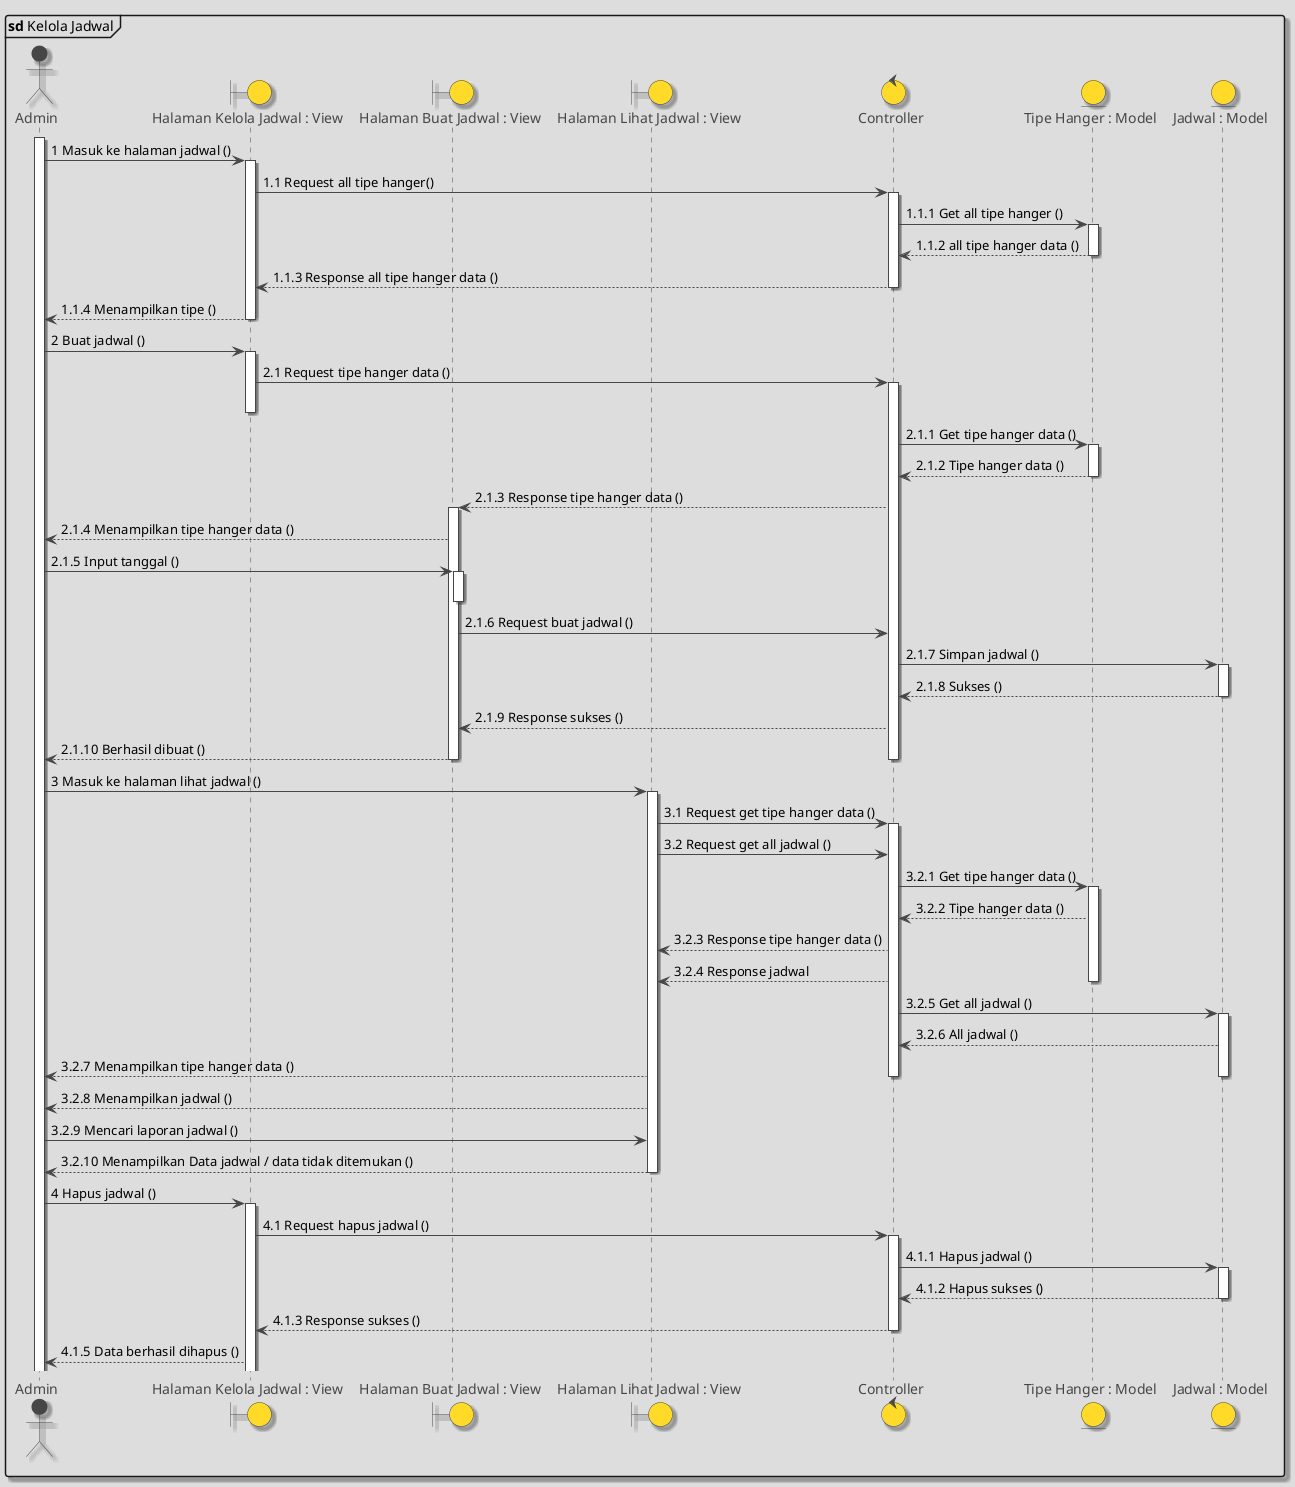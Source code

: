 @startuml

!theme toy
skinparam shadowing true
mainframe **sd** Kelola Jadwal

actor Admin
boundary "Halaman Kelola Jadwal : View" as halamanJadwal
boundary "Halaman Buat Jadwal : View" as buatJadwal
boundary "Halaman Lihat Jadwal : View" as lihatJadwal
control "Controller" as controller
entity "Tipe Hanger : Model" as tabelTipe
entity "Jadwal : Model" as tabelJadwal

activate Admin

Admin -> halamanJadwal ++ : 1 Masuk ke halaman jadwal ()
halamanJadwal -> controller ++ : 1.1 Request all tipe hanger()
controller -> tabelTipe ++ : 1.1.1 Get all tipe hanger ()

return 1.1.2 all tipe hanger data ()
return 1.1.3 Response all tipe hanger data ()
return 1.1.4 Menampilkan tipe ()


Admin -> halamanJadwal : 2 Buat jadwal ()

activate halamanJadwal
halamanJadwal -> controller ++ : 2.1 Request tipe hanger data ()
deactivate halamanJadwal

controller -> tabelTipe ++ : 2.1.1 Get tipe hanger data ()
return 2.1.2 Tipe hanger data ()

'return
controller --> buatJadwal ++ : 2.1.3 Response tipe hanger data ()

'return
buatJadwal --> Admin : 2.1.4 Menampilkan tipe hanger data ()

'return
Admin -> buatJadwal ++ : 2.1.5 Input tanggal ()

deactivate
buatJadwal -> controller  : 2.1.6 Request buat jadwal ()


controller -> tabelJadwal ++ : 2.1.7 Simpan jadwal ()

'return
return 2.1.8 Sukses ()
controller --> buatJadwal : 2.1.9 Response sukses ()
buatJadwal --> Admin : 2.1.10 Berhasil dibuat ()
deactivate
deactivate controller

'lihat jadwal
'
Admin -> lihatJadwal ++ : 3 Masuk ke halaman lihat jadwal ()
lihatJadwal -> controller ++ : 3.1 Request get tipe hanger data ()
lihatJadwal -> controller  : 3.2 Request get all jadwal ()
controller -> tabelTipe ++ : 3.2.1 Get tipe hanger data ()


tabelTipe --> controller : 3.2.2 Tipe hanger data ()
controller --> lihatJadwal : 3.2.3 Response tipe hanger data ()
controller --> lihatJadwal : 3.2.4 Response jadwal
deactivate
controller -> tabelJadwal ++ : 3.2.5 Get all jadwal ()


tabelJadwal --> controller : 3.2.6 All jadwal ()
lihatJadwal --> Admin : 3.2.7 Menampilkan tipe hanger data ()
deactivate controller
deactivate tabelJadwal
lihatJadwal --> Admin : 3.2.8 Menampilkan jadwal ()


Admin -> lihatJadwal : 3.2.9 Mencari laporan jadwal ()
return 3.2.10 Menampilkan Data jadwal / data tidak ditemukan ()

Admin -> halamanJadwal ++ : 4 Hapus jadwal ()
halamanJadwal -> controller ++ : 4.1 Request hapus jadwal ()
controller -> tabelJadwal ++ : 4.1.1 Hapus jadwal ()
return 4.1.2 Hapus sukses ()
controller --> halamanJadwal : 4.1.3 Response sukses ()
deactivate
halamanJadwal --> Admin : 4.1.5 Data berhasil dihapus ()

@enduml
